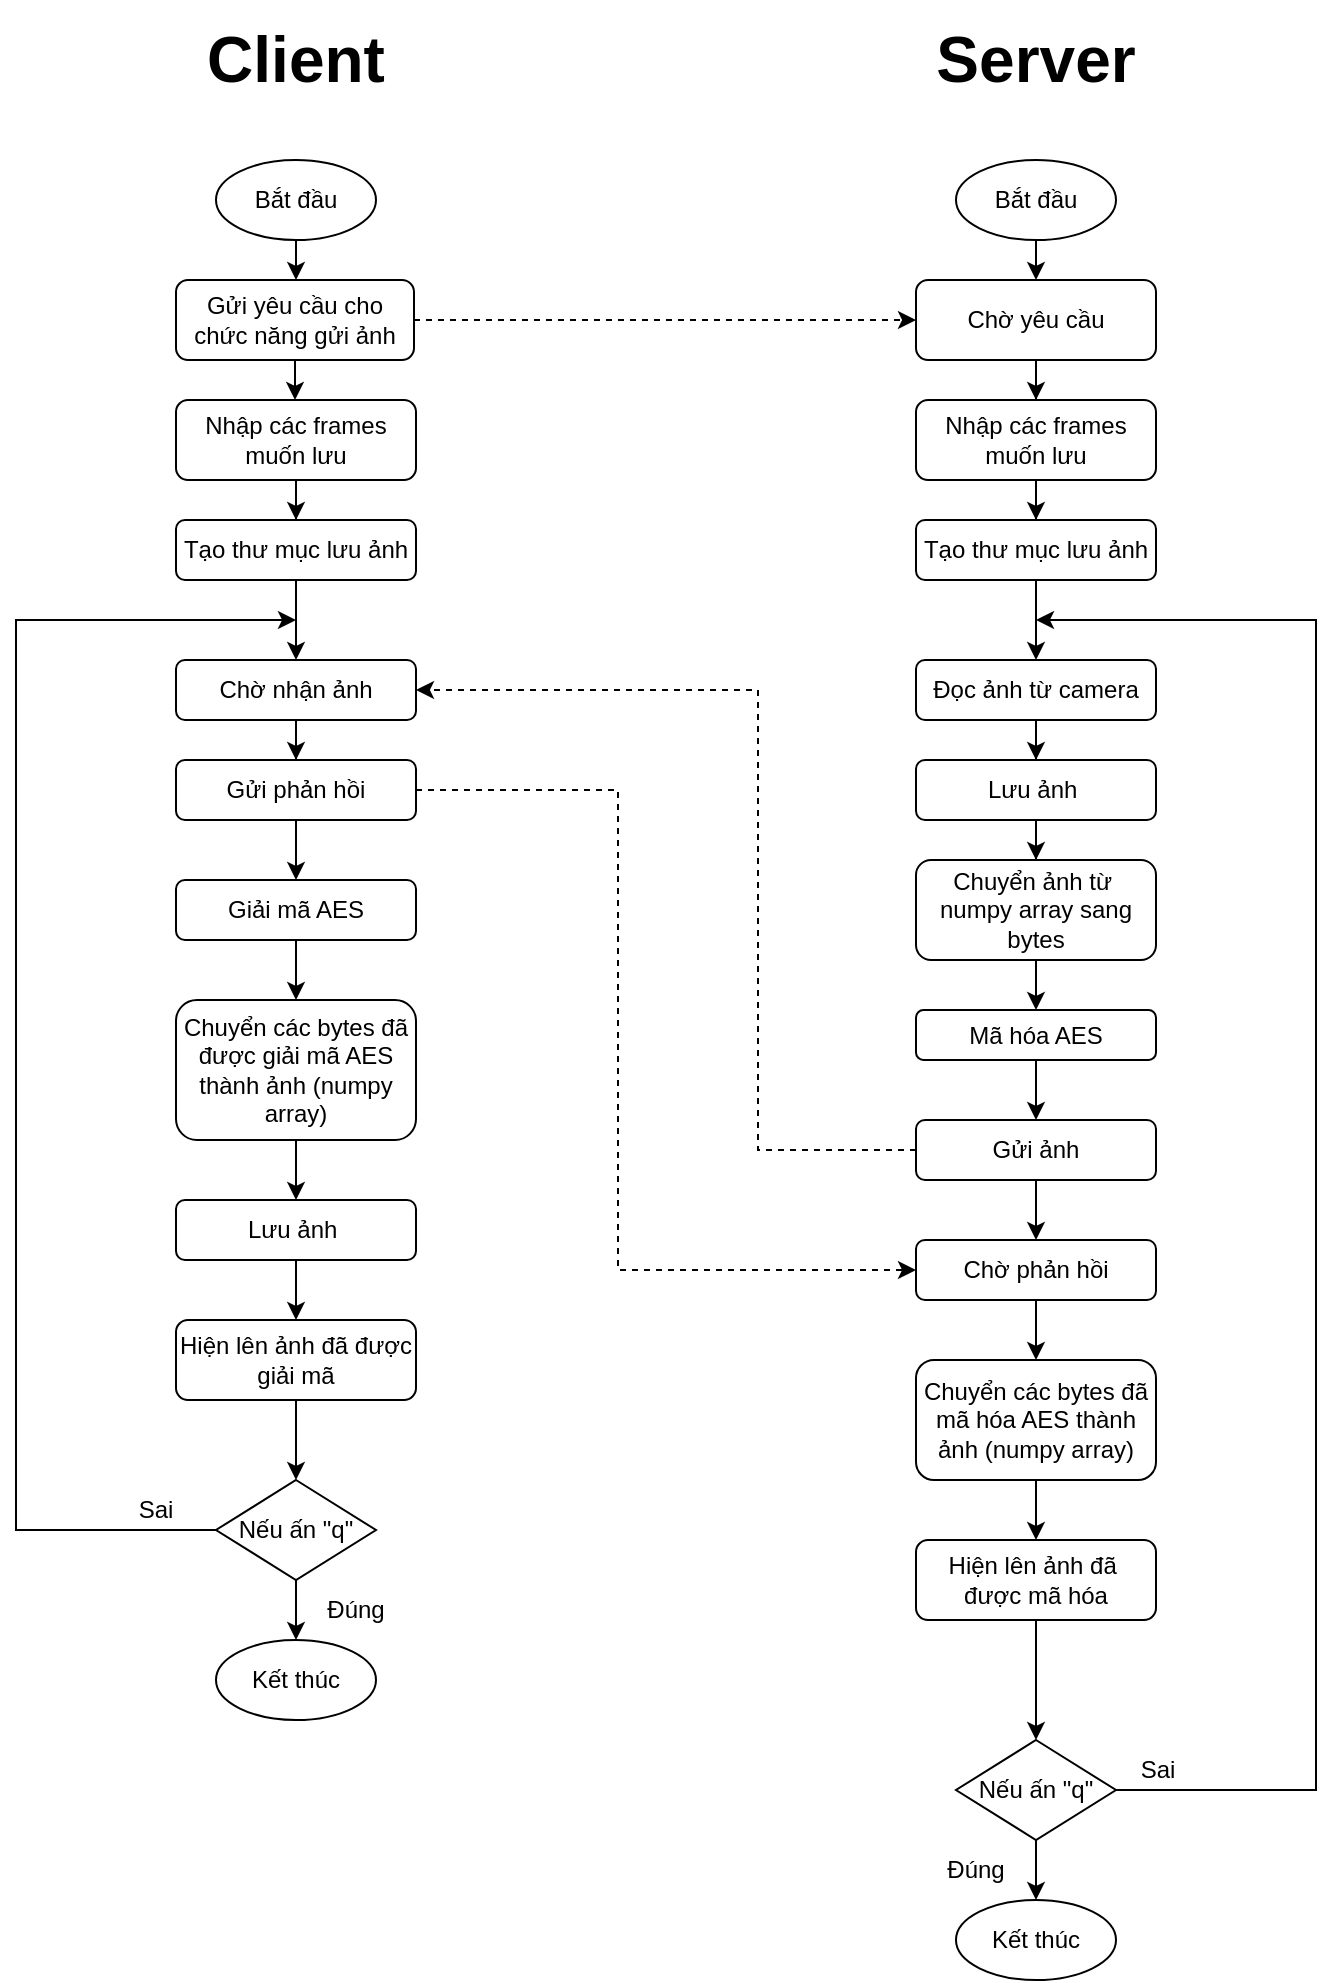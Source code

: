 <mxfile version="16.5.3" type="github">
  <diagram id="gmC2t2BmalihPaxnFlcq" name="Page-1">
    <mxGraphModel dx="1038" dy="571" grid="1" gridSize="10" guides="1" tooltips="1" connect="1" arrows="1" fold="1" page="1" pageScale="1" pageWidth="827" pageHeight="1169" math="0" shadow="0">
      <root>
        <mxCell id="0" />
        <mxCell id="1" parent="0" />
        <mxCell id="kE0woUJH_W1mReft93sf-5" style="edgeStyle=orthogonalEdgeStyle;rounded=0;orthogonalLoop=1;jettySize=auto;html=1;entryX=0;entryY=0.5;entryDx=0;entryDy=0;dashed=1;" edge="1" parent="1" source="eqxSHxZvD5lVZVVjLziu-4" target="eqxSHxZvD5lVZVVjLziu-6">
          <mxGeometry relative="1" as="geometry" />
        </mxCell>
        <mxCell id="kE0woUJH_W1mReft93sf-8" value="" style="edgeStyle=orthogonalEdgeStyle;rounded=0;orthogonalLoop=1;jettySize=auto;html=1;" edge="1" parent="1" source="eqxSHxZvD5lVZVVjLziu-4" target="kE0woUJH_W1mReft93sf-2">
          <mxGeometry relative="1" as="geometry" />
        </mxCell>
        <mxCell id="eqxSHxZvD5lVZVVjLziu-4" value="Gửi yêu cầu cho chức năng gửi ảnh" style="rounded=1;whiteSpace=wrap;html=1;" parent="1" vertex="1">
          <mxGeometry x="169" y="150" width="119" height="40" as="geometry" />
        </mxCell>
        <mxCell id="kE0woUJH_W1mReft93sf-13" value="" style="edgeStyle=orthogonalEdgeStyle;rounded=0;orthogonalLoop=1;jettySize=auto;html=1;" edge="1" parent="1" source="eqxSHxZvD5lVZVVjLziu-6" target="kE0woUJH_W1mReft93sf-4">
          <mxGeometry relative="1" as="geometry" />
        </mxCell>
        <mxCell id="eqxSHxZvD5lVZVVjLziu-6" value="Chờ yêu cầu" style="rounded=1;whiteSpace=wrap;html=1;" parent="1" vertex="1">
          <mxGeometry x="539" y="150" width="120" height="40" as="geometry" />
        </mxCell>
        <mxCell id="kE0woUJH_W1mReft93sf-24" value="" style="edgeStyle=orthogonalEdgeStyle;rounded=0;orthogonalLoop=1;jettySize=auto;html=1;" edge="1" parent="1" source="eqxSHxZvD5lVZVVjLziu-7" target="eqxSHxZvD5lVZVVjLziu-13">
          <mxGeometry relative="1" as="geometry" />
        </mxCell>
        <mxCell id="eqxSHxZvD5lVZVVjLziu-7" value="Đọc ảnh từ camera" style="rounded=1;whiteSpace=wrap;html=1;" parent="1" vertex="1">
          <mxGeometry x="539" y="340" width="120" height="30" as="geometry" />
        </mxCell>
        <mxCell id="kE0woUJH_W1mReft93sf-23" value="" style="edgeStyle=orthogonalEdgeStyle;rounded=0;orthogonalLoop=1;jettySize=auto;html=1;" edge="1" parent="1" source="eqxSHxZvD5lVZVVjLziu-12" target="eqxSHxZvD5lVZVVjLziu-7">
          <mxGeometry relative="1" as="geometry" />
        </mxCell>
        <mxCell id="eqxSHxZvD5lVZVVjLziu-12" value="Tạo thư mục lưu ảnh" style="rounded=1;whiteSpace=wrap;html=1;" parent="1" vertex="1">
          <mxGeometry x="539" y="270" width="120" height="30" as="geometry" />
        </mxCell>
        <mxCell id="kE0woUJH_W1mReft93sf-17" value="" style="edgeStyle=orthogonalEdgeStyle;rounded=0;orthogonalLoop=1;jettySize=auto;html=1;entryX=0.5;entryY=0;entryDx=0;entryDy=0;" edge="1" parent="1" source="eqxSHxZvD5lVZVVjLziu-13" target="eqxSHxZvD5lVZVVjLziu-14">
          <mxGeometry relative="1" as="geometry">
            <mxPoint x="599" y="550" as="targetPoint" />
          </mxGeometry>
        </mxCell>
        <mxCell id="eqxSHxZvD5lVZVVjLziu-13" value="Lưu ảnh&amp;nbsp;" style="rounded=1;whiteSpace=wrap;html=1;" parent="1" vertex="1">
          <mxGeometry x="539" y="390" width="120" height="30" as="geometry" />
        </mxCell>
        <mxCell id="kE0woUJH_W1mReft93sf-18" value="" style="edgeStyle=orthogonalEdgeStyle;rounded=0;orthogonalLoop=1;jettySize=auto;html=1;entryX=0.5;entryY=0;entryDx=0;entryDy=0;" edge="1" parent="1" source="eqxSHxZvD5lVZVVjLziu-14" target="eqxSHxZvD5lVZVVjLziu-15">
          <mxGeometry relative="1" as="geometry" />
        </mxCell>
        <mxCell id="eqxSHxZvD5lVZVVjLziu-14" value="Chuyển ảnh từ&amp;nbsp; numpy array sang bytes" style="rounded=1;whiteSpace=wrap;html=1;" parent="1" vertex="1">
          <mxGeometry x="539" y="440" width="120" height="50" as="geometry" />
        </mxCell>
        <mxCell id="kE0woUJH_W1mReft93sf-19" value="" style="edgeStyle=orthogonalEdgeStyle;rounded=0;orthogonalLoop=1;jettySize=auto;html=1;entryX=0.5;entryY=0;entryDx=0;entryDy=0;" edge="1" parent="1" source="eqxSHxZvD5lVZVVjLziu-15" target="eqxSHxZvD5lVZVVjLziu-16">
          <mxGeometry relative="1" as="geometry">
            <mxPoint x="599" y="700" as="targetPoint" />
          </mxGeometry>
        </mxCell>
        <mxCell id="eqxSHxZvD5lVZVVjLziu-15" value="Mã hóa AES" style="rounded=1;whiteSpace=wrap;html=1;" parent="1" vertex="1">
          <mxGeometry x="539" y="515" width="120" height="25" as="geometry" />
        </mxCell>
        <mxCell id="eqxSHxZvD5lVZVVjLziu-27" value="" style="edgeStyle=orthogonalEdgeStyle;rounded=0;orthogonalLoop=1;jettySize=auto;html=1;entryX=1;entryY=0.5;entryDx=0;entryDy=0;dashed=1;exitX=0;exitY=0.5;exitDx=0;exitDy=0;" parent="1" source="eqxSHxZvD5lVZVVjLziu-16" target="eqxSHxZvD5lVZVVjLziu-19" edge="1">
          <mxGeometry relative="1" as="geometry">
            <mxPoint x="429" y="700" as="targetPoint" />
            <Array as="points">
              <mxPoint x="460" y="585" />
              <mxPoint x="460" y="355" />
            </Array>
          </mxGeometry>
        </mxCell>
        <mxCell id="kE0woUJH_W1mReft93sf-26" value="" style="edgeStyle=orthogonalEdgeStyle;rounded=0;orthogonalLoop=1;jettySize=auto;html=1;" edge="1" parent="1" source="eqxSHxZvD5lVZVVjLziu-16" target="kE0woUJH_W1mReft93sf-25">
          <mxGeometry relative="1" as="geometry" />
        </mxCell>
        <mxCell id="eqxSHxZvD5lVZVVjLziu-16" value="Gửi ảnh" style="rounded=1;whiteSpace=wrap;html=1;" parent="1" vertex="1">
          <mxGeometry x="539" y="570" width="120" height="30" as="geometry" />
        </mxCell>
        <mxCell id="kE0woUJH_W1mReft93sf-21" value="" style="edgeStyle=orthogonalEdgeStyle;rounded=0;orthogonalLoop=1;jettySize=auto;html=1;" edge="1" parent="1" source="eqxSHxZvD5lVZVVjLziu-17" target="eqxSHxZvD5lVZVVjLziu-18">
          <mxGeometry relative="1" as="geometry" />
        </mxCell>
        <mxCell id="eqxSHxZvD5lVZVVjLziu-17" value="Chuyển các bytes đã mã hóa AES thành ảnh (numpy array)" style="rounded=1;whiteSpace=wrap;html=1;" parent="1" vertex="1">
          <mxGeometry x="539" y="690" width="120" height="60" as="geometry" />
        </mxCell>
        <mxCell id="kE0woUJH_W1mReft93sf-35" style="edgeStyle=orthogonalEdgeStyle;rounded=0;orthogonalLoop=1;jettySize=auto;html=1;exitX=1;exitY=0.5;exitDx=0;exitDy=0;" edge="1" parent="1" source="kE0woUJH_W1mReft93sf-41">
          <mxGeometry relative="1" as="geometry">
            <mxPoint x="599" y="320" as="targetPoint" />
            <Array as="points">
              <mxPoint x="739" y="905" />
              <mxPoint x="739" y="320" />
            </Array>
          </mxGeometry>
        </mxCell>
        <mxCell id="kE0woUJH_W1mReft93sf-42" value="" style="edgeStyle=orthogonalEdgeStyle;rounded=0;orthogonalLoop=1;jettySize=auto;html=1;fontSize=12;" edge="1" parent="1" source="eqxSHxZvD5lVZVVjLziu-18" target="kE0woUJH_W1mReft93sf-41">
          <mxGeometry relative="1" as="geometry" />
        </mxCell>
        <mxCell id="eqxSHxZvD5lVZVVjLziu-18" value="Hiện lên ảnh đã&amp;nbsp; được mã hóa" style="rounded=1;whiteSpace=wrap;html=1;" parent="1" vertex="1">
          <mxGeometry x="539" y="780" width="120" height="40" as="geometry" />
        </mxCell>
        <mxCell id="kE0woUJH_W1mReft93sf-29" value="" style="edgeStyle=orthogonalEdgeStyle;rounded=0;orthogonalLoop=1;jettySize=auto;html=1;" edge="1" parent="1" source="eqxSHxZvD5lVZVVjLziu-19" target="kE0woUJH_W1mReft93sf-28">
          <mxGeometry relative="1" as="geometry" />
        </mxCell>
        <mxCell id="eqxSHxZvD5lVZVVjLziu-19" value="Chờ nhận ảnh" style="rounded=1;whiteSpace=wrap;html=1;" parent="1" vertex="1">
          <mxGeometry x="169" y="340" width="120" height="30" as="geometry" />
        </mxCell>
        <mxCell id="kE0woUJH_W1mReft93sf-11" value="" style="edgeStyle=orthogonalEdgeStyle;rounded=0;orthogonalLoop=1;jettySize=auto;html=1;entryX=0.5;entryY=0;entryDx=0;entryDy=0;" edge="1" parent="1" source="eqxSHxZvD5lVZVVjLziu-21" target="eqxSHxZvD5lVZVVjLziu-22">
          <mxGeometry relative="1" as="geometry">
            <mxPoint x="229" y="670" as="targetPoint" />
          </mxGeometry>
        </mxCell>
        <mxCell id="eqxSHxZvD5lVZVVjLziu-21" value="Giải mã AES" style="rounded=1;whiteSpace=wrap;html=1;" parent="1" vertex="1">
          <mxGeometry x="169" y="450" width="120" height="30" as="geometry" />
        </mxCell>
        <mxCell id="kE0woUJH_W1mReft93sf-50" value="" style="edgeStyle=orthogonalEdgeStyle;rounded=0;orthogonalLoop=1;jettySize=auto;html=1;fontSize=12;" edge="1" parent="1" source="eqxSHxZvD5lVZVVjLziu-22" target="kE0woUJH_W1mReft93sf-49">
          <mxGeometry relative="1" as="geometry" />
        </mxCell>
        <mxCell id="eqxSHxZvD5lVZVVjLziu-22" value="Chuyển các bytes đã được giải mã AES thành ảnh (numpy array)" style="rounded=1;whiteSpace=wrap;html=1;" parent="1" vertex="1">
          <mxGeometry x="169" y="510" width="120" height="70" as="geometry" />
        </mxCell>
        <mxCell id="kE0woUJH_W1mReft93sf-34" style="edgeStyle=orthogonalEdgeStyle;rounded=0;orthogonalLoop=1;jettySize=auto;html=1;exitX=0;exitY=0.5;exitDx=0;exitDy=0;" edge="1" parent="1" source="kE0woUJH_W1mReft93sf-39">
          <mxGeometry relative="1" as="geometry">
            <mxPoint x="229" y="320" as="targetPoint" />
            <Array as="points">
              <mxPoint x="89" y="775" />
              <mxPoint x="89" y="320" />
            </Array>
          </mxGeometry>
        </mxCell>
        <mxCell id="kE0woUJH_W1mReft93sf-40" value="" style="edgeStyle=orthogonalEdgeStyle;rounded=0;orthogonalLoop=1;jettySize=auto;html=1;fontSize=12;" edge="1" parent="1" source="eqxSHxZvD5lVZVVjLziu-30" target="kE0woUJH_W1mReft93sf-39">
          <mxGeometry relative="1" as="geometry" />
        </mxCell>
        <mxCell id="eqxSHxZvD5lVZVVjLziu-30" value="Hiện lên ảnh đã được giải mã" style="rounded=1;whiteSpace=wrap;html=1;" parent="1" vertex="1">
          <mxGeometry x="169" y="670" width="120" height="40" as="geometry" />
        </mxCell>
        <mxCell id="kE0woUJH_W1mReft93sf-10" value="" style="edgeStyle=orthogonalEdgeStyle;rounded=0;orthogonalLoop=1;jettySize=auto;html=1;" edge="1" parent="1" source="kE0woUJH_W1mReft93sf-1" target="eqxSHxZvD5lVZVVjLziu-19">
          <mxGeometry relative="1" as="geometry" />
        </mxCell>
        <mxCell id="kE0woUJH_W1mReft93sf-1" value="Tạo thư mục lưu ảnh" style="rounded=1;whiteSpace=wrap;html=1;" vertex="1" parent="1">
          <mxGeometry x="169" y="270" width="120" height="30" as="geometry" />
        </mxCell>
        <mxCell id="kE0woUJH_W1mReft93sf-9" value="" style="edgeStyle=orthogonalEdgeStyle;rounded=0;orthogonalLoop=1;jettySize=auto;html=1;" edge="1" parent="1" source="kE0woUJH_W1mReft93sf-2" target="kE0woUJH_W1mReft93sf-1">
          <mxGeometry relative="1" as="geometry" />
        </mxCell>
        <mxCell id="kE0woUJH_W1mReft93sf-2" value="Nhập các frames muốn lưu" style="rounded=1;whiteSpace=wrap;html=1;" vertex="1" parent="1">
          <mxGeometry x="169" y="210" width="120" height="40" as="geometry" />
        </mxCell>
        <mxCell id="kE0woUJH_W1mReft93sf-14" value="" style="edgeStyle=orthogonalEdgeStyle;rounded=0;orthogonalLoop=1;jettySize=auto;html=1;" edge="1" parent="1" source="kE0woUJH_W1mReft93sf-4" target="eqxSHxZvD5lVZVVjLziu-12">
          <mxGeometry relative="1" as="geometry" />
        </mxCell>
        <mxCell id="kE0woUJH_W1mReft93sf-4" value="Nhập các frames muốn lưu" style="rounded=1;whiteSpace=wrap;html=1;" vertex="1" parent="1">
          <mxGeometry x="539" y="210" width="120" height="40" as="geometry" />
        </mxCell>
        <mxCell id="kE0woUJH_W1mReft93sf-33" value="" style="edgeStyle=orthogonalEdgeStyle;rounded=0;orthogonalLoop=1;jettySize=auto;html=1;" edge="1" parent="1" source="kE0woUJH_W1mReft93sf-25" target="eqxSHxZvD5lVZVVjLziu-17">
          <mxGeometry relative="1" as="geometry" />
        </mxCell>
        <mxCell id="kE0woUJH_W1mReft93sf-25" value="Chờ phản hồi" style="rounded=1;whiteSpace=wrap;html=1;" vertex="1" parent="1">
          <mxGeometry x="539" y="630" width="120" height="30" as="geometry" />
        </mxCell>
        <mxCell id="kE0woUJH_W1mReft93sf-30" value="" style="edgeStyle=orthogonalEdgeStyle;rounded=0;orthogonalLoop=1;jettySize=auto;html=1;" edge="1" parent="1" source="kE0woUJH_W1mReft93sf-28" target="eqxSHxZvD5lVZVVjLziu-21">
          <mxGeometry relative="1" as="geometry" />
        </mxCell>
        <mxCell id="kE0woUJH_W1mReft93sf-31" style="edgeStyle=orthogonalEdgeStyle;rounded=0;orthogonalLoop=1;jettySize=auto;html=1;entryX=0;entryY=0.5;entryDx=0;entryDy=0;dashed=1;exitX=1;exitY=0.5;exitDx=0;exitDy=0;" edge="1" parent="1" source="kE0woUJH_W1mReft93sf-28" target="kE0woUJH_W1mReft93sf-25">
          <mxGeometry relative="1" as="geometry">
            <Array as="points">
              <mxPoint x="390" y="405" />
              <mxPoint x="390" y="645" />
            </Array>
          </mxGeometry>
        </mxCell>
        <mxCell id="kE0woUJH_W1mReft93sf-28" value="Gửi phản hồi" style="rounded=1;whiteSpace=wrap;html=1;" vertex="1" parent="1">
          <mxGeometry x="169" y="390" width="120" height="30" as="geometry" />
        </mxCell>
        <mxCell id="kE0woUJH_W1mReft93sf-36" value="&lt;font style=&quot;font-size: 32px&quot;&gt;&lt;b&gt;Server&lt;/b&gt;&lt;/font&gt;" style="text;html=1;strokeColor=none;fillColor=none;align=center;verticalAlign=middle;whiteSpace=wrap;rounded=0;" vertex="1" parent="1">
          <mxGeometry x="524" y="10" width="150" height="60" as="geometry" />
        </mxCell>
        <mxCell id="kE0woUJH_W1mReft93sf-37" value="&lt;font style=&quot;font-size: 32px&quot;&gt;&lt;b&gt;Client&lt;/b&gt;&lt;/font&gt;" style="text;html=1;strokeColor=none;fillColor=none;align=center;verticalAlign=middle;whiteSpace=wrap;rounded=0;" vertex="1" parent="1">
          <mxGeometry x="154" y="10" width="150" height="60" as="geometry" />
        </mxCell>
        <mxCell id="kE0woUJH_W1mReft93sf-47" value="" style="edgeStyle=orthogonalEdgeStyle;rounded=0;orthogonalLoop=1;jettySize=auto;html=1;fontSize=12;" edge="1" parent="1" source="kE0woUJH_W1mReft93sf-39" target="kE0woUJH_W1mReft93sf-46">
          <mxGeometry relative="1" as="geometry" />
        </mxCell>
        <mxCell id="kE0woUJH_W1mReft93sf-39" value="Nếu ấn &quot;q&quot;" style="rhombus;whiteSpace=wrap;html=1;fontSize=12;" vertex="1" parent="1">
          <mxGeometry x="189" y="750" width="80" height="50" as="geometry" />
        </mxCell>
        <mxCell id="kE0woUJH_W1mReft93sf-48" value="" style="edgeStyle=orthogonalEdgeStyle;rounded=0;orthogonalLoop=1;jettySize=auto;html=1;fontSize=12;" edge="1" parent="1" source="kE0woUJH_W1mReft93sf-41" target="kE0woUJH_W1mReft93sf-45">
          <mxGeometry relative="1" as="geometry" />
        </mxCell>
        <mxCell id="kE0woUJH_W1mReft93sf-41" value="Nếu ấn &quot;q&quot;" style="rhombus;whiteSpace=wrap;html=1;fontSize=12;" vertex="1" parent="1">
          <mxGeometry x="559" y="880" width="80" height="50" as="geometry" />
        </mxCell>
        <mxCell id="kE0woUJH_W1mReft93sf-45" value="Kết thúc" style="ellipse;whiteSpace=wrap;html=1;fontSize=12;" vertex="1" parent="1">
          <mxGeometry x="559" y="960" width="80" height="40" as="geometry" />
        </mxCell>
        <mxCell id="kE0woUJH_W1mReft93sf-46" value="Kết thúc" style="ellipse;whiteSpace=wrap;html=1;fontSize=12;" vertex="1" parent="1">
          <mxGeometry x="189" y="830" width="80" height="40" as="geometry" />
        </mxCell>
        <mxCell id="kE0woUJH_W1mReft93sf-51" value="" style="edgeStyle=orthogonalEdgeStyle;rounded=0;orthogonalLoop=1;jettySize=auto;html=1;fontSize=12;" edge="1" parent="1" source="kE0woUJH_W1mReft93sf-49" target="eqxSHxZvD5lVZVVjLziu-30">
          <mxGeometry relative="1" as="geometry" />
        </mxCell>
        <mxCell id="kE0woUJH_W1mReft93sf-49" value="Lưu ảnh&amp;nbsp;" style="rounded=1;whiteSpace=wrap;html=1;" vertex="1" parent="1">
          <mxGeometry x="169" y="610" width="120" height="30" as="geometry" />
        </mxCell>
        <mxCell id="kE0woUJH_W1mReft93sf-52" value="Đúng" style="text;html=1;strokeColor=none;fillColor=none;align=center;verticalAlign=middle;whiteSpace=wrap;rounded=0;fontSize=12;" vertex="1" parent="1">
          <mxGeometry x="229" y="800" width="60" height="30" as="geometry" />
        </mxCell>
        <mxCell id="kE0woUJH_W1mReft93sf-53" value="Đúng" style="text;html=1;strokeColor=none;fillColor=none;align=center;verticalAlign=middle;whiteSpace=wrap;rounded=0;fontSize=12;" vertex="1" parent="1">
          <mxGeometry x="539" y="930" width="60" height="30" as="geometry" />
        </mxCell>
        <mxCell id="kE0woUJH_W1mReft93sf-54" value="Sai" style="text;html=1;strokeColor=none;fillColor=none;align=center;verticalAlign=middle;whiteSpace=wrap;rounded=0;fontSize=12;" vertex="1" parent="1">
          <mxGeometry x="129" y="750" width="60" height="30" as="geometry" />
        </mxCell>
        <mxCell id="kE0woUJH_W1mReft93sf-55" value="Sai" style="text;html=1;strokeColor=none;fillColor=none;align=center;verticalAlign=middle;whiteSpace=wrap;rounded=0;fontSize=12;" vertex="1" parent="1">
          <mxGeometry x="630" y="880" width="60" height="30" as="geometry" />
        </mxCell>
        <mxCell id="kE0woUJH_W1mReft93sf-59" value="" style="edgeStyle=orthogonalEdgeStyle;rounded=0;orthogonalLoop=1;jettySize=auto;html=1;fontSize=12;" edge="1" parent="1" source="kE0woUJH_W1mReft93sf-56">
          <mxGeometry relative="1" as="geometry">
            <mxPoint x="599" y="150" as="targetPoint" />
          </mxGeometry>
        </mxCell>
        <mxCell id="kE0woUJH_W1mReft93sf-56" value="Bắt đầu" style="ellipse;whiteSpace=wrap;html=1;fontSize=12;" vertex="1" parent="1">
          <mxGeometry x="559" y="90" width="80" height="40" as="geometry" />
        </mxCell>
        <mxCell id="kE0woUJH_W1mReft93sf-58" value="" style="edgeStyle=orthogonalEdgeStyle;rounded=0;orthogonalLoop=1;jettySize=auto;html=1;fontSize=12;" edge="1" parent="1" source="kE0woUJH_W1mReft93sf-57">
          <mxGeometry relative="1" as="geometry">
            <mxPoint x="229" y="150" as="targetPoint" />
          </mxGeometry>
        </mxCell>
        <mxCell id="kE0woUJH_W1mReft93sf-57" value="Bắt đầu" style="ellipse;whiteSpace=wrap;html=1;fontSize=12;" vertex="1" parent="1">
          <mxGeometry x="189" y="90" width="80" height="40" as="geometry" />
        </mxCell>
      </root>
    </mxGraphModel>
  </diagram>
</mxfile>
